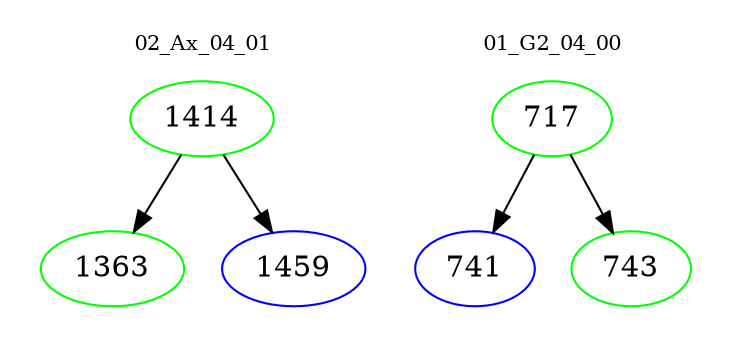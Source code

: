 digraph{
subgraph cluster_0 {
color = white
label = "02_Ax_04_01";
fontsize=10;
T0_1414 [label="1414", color="green"]
T0_1414 -> T0_1363 [color="black"]
T0_1363 [label="1363", color="green"]
T0_1414 -> T0_1459 [color="black"]
T0_1459 [label="1459", color="blue"]
}
subgraph cluster_1 {
color = white
label = "01_G2_04_00";
fontsize=10;
T1_717 [label="717", color="green"]
T1_717 -> T1_741 [color="black"]
T1_741 [label="741", color="blue"]
T1_717 -> T1_743 [color="black"]
T1_743 [label="743", color="green"]
}
}
